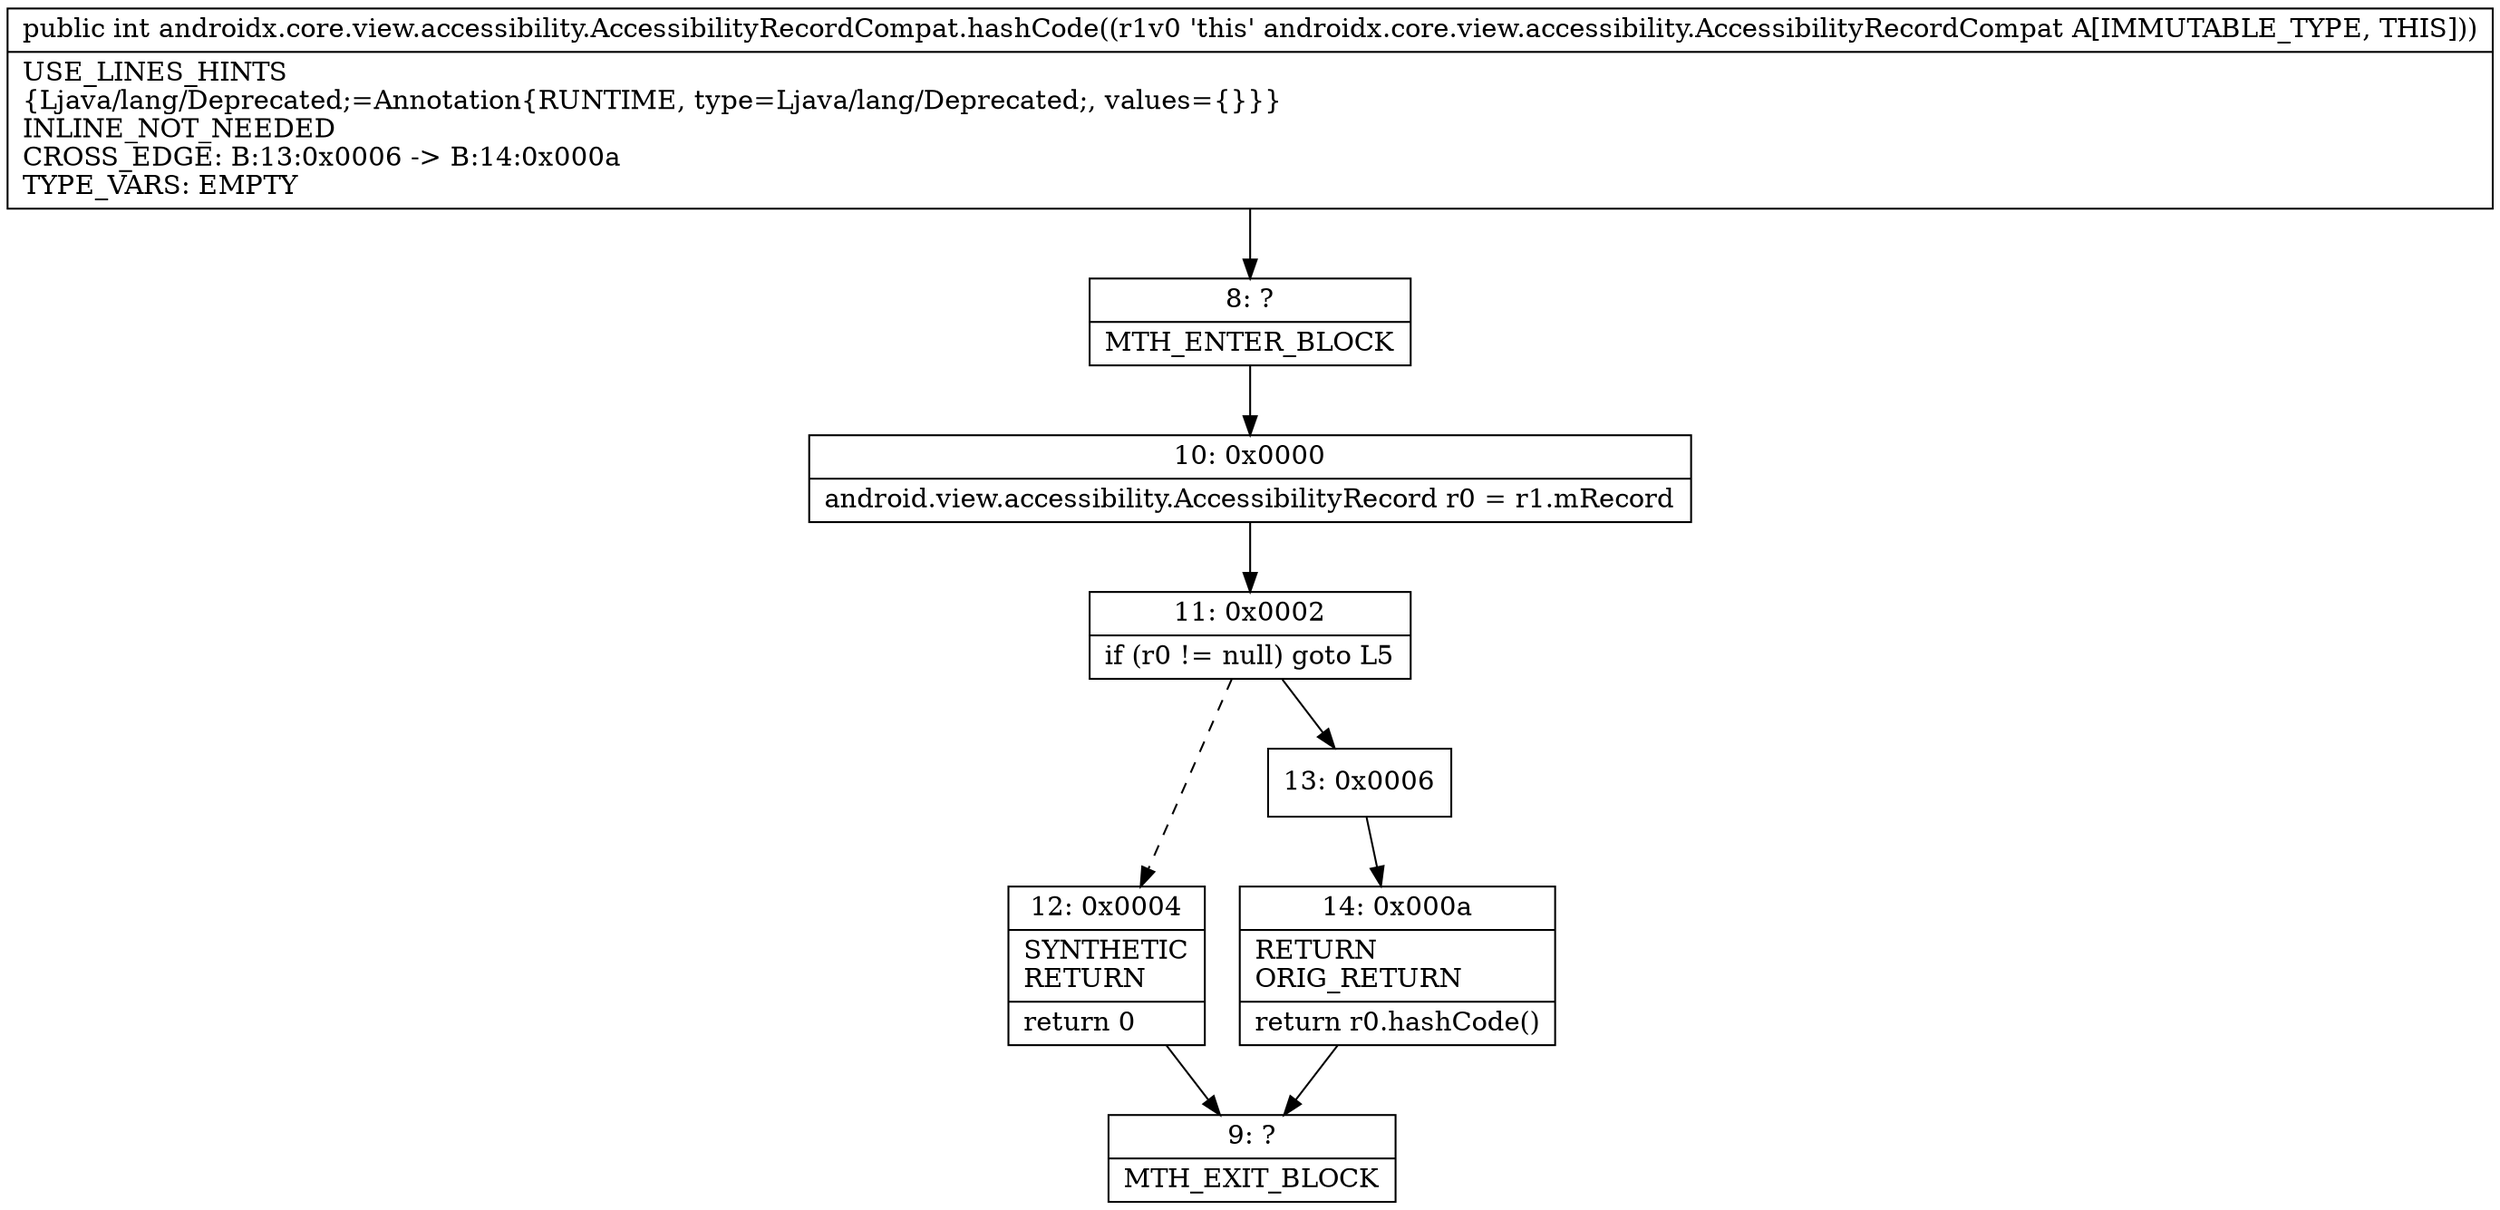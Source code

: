 digraph "CFG forandroidx.core.view.accessibility.AccessibilityRecordCompat.hashCode()I" {
Node_8 [shape=record,label="{8\:\ ?|MTH_ENTER_BLOCK\l}"];
Node_10 [shape=record,label="{10\:\ 0x0000|android.view.accessibility.AccessibilityRecord r0 = r1.mRecord\l}"];
Node_11 [shape=record,label="{11\:\ 0x0002|if (r0 != null) goto L5\l}"];
Node_12 [shape=record,label="{12\:\ 0x0004|SYNTHETIC\lRETURN\l|return 0\l}"];
Node_9 [shape=record,label="{9\:\ ?|MTH_EXIT_BLOCK\l}"];
Node_13 [shape=record,label="{13\:\ 0x0006}"];
Node_14 [shape=record,label="{14\:\ 0x000a|RETURN\lORIG_RETURN\l|return r0.hashCode()\l}"];
MethodNode[shape=record,label="{public int androidx.core.view.accessibility.AccessibilityRecordCompat.hashCode((r1v0 'this' androidx.core.view.accessibility.AccessibilityRecordCompat A[IMMUTABLE_TYPE, THIS]))  | USE_LINES_HINTS\l\{Ljava\/lang\/Deprecated;=Annotation\{RUNTIME, type=Ljava\/lang\/Deprecated;, values=\{\}\}\}\lINLINE_NOT_NEEDED\lCROSS_EDGE: B:13:0x0006 \-\> B:14:0x000a\lTYPE_VARS: EMPTY\l}"];
MethodNode -> Node_8;Node_8 -> Node_10;
Node_10 -> Node_11;
Node_11 -> Node_12[style=dashed];
Node_11 -> Node_13;
Node_12 -> Node_9;
Node_13 -> Node_14;
Node_14 -> Node_9;
}

